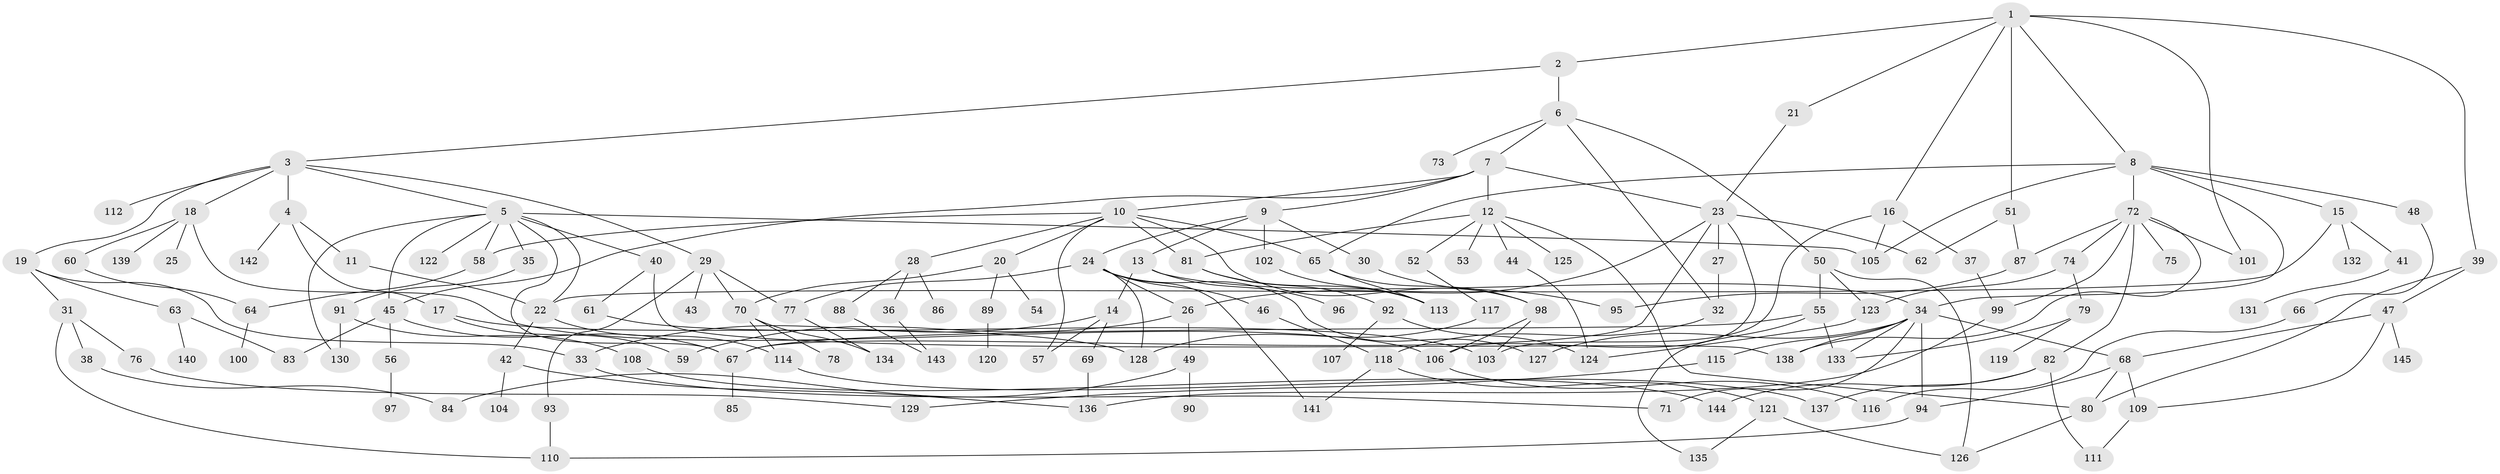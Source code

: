 // Generated by graph-tools (version 1.1) at 2025/01/03/09/25 03:01:02]
// undirected, 145 vertices, 213 edges
graph export_dot {
graph [start="1"]
  node [color=gray90,style=filled];
  1;
  2;
  3;
  4;
  5;
  6;
  7;
  8;
  9;
  10;
  11;
  12;
  13;
  14;
  15;
  16;
  17;
  18;
  19;
  20;
  21;
  22;
  23;
  24;
  25;
  26;
  27;
  28;
  29;
  30;
  31;
  32;
  33;
  34;
  35;
  36;
  37;
  38;
  39;
  40;
  41;
  42;
  43;
  44;
  45;
  46;
  47;
  48;
  49;
  50;
  51;
  52;
  53;
  54;
  55;
  56;
  57;
  58;
  59;
  60;
  61;
  62;
  63;
  64;
  65;
  66;
  67;
  68;
  69;
  70;
  71;
  72;
  73;
  74;
  75;
  76;
  77;
  78;
  79;
  80;
  81;
  82;
  83;
  84;
  85;
  86;
  87;
  88;
  89;
  90;
  91;
  92;
  93;
  94;
  95;
  96;
  97;
  98;
  99;
  100;
  101;
  102;
  103;
  104;
  105;
  106;
  107;
  108;
  109;
  110;
  111;
  112;
  113;
  114;
  115;
  116;
  117;
  118;
  119;
  120;
  121;
  122;
  123;
  124;
  125;
  126;
  127;
  128;
  129;
  130;
  131;
  132;
  133;
  134;
  135;
  136;
  137;
  138;
  139;
  140;
  141;
  142;
  143;
  144;
  145;
  1 -- 2;
  1 -- 8;
  1 -- 16;
  1 -- 21;
  1 -- 39;
  1 -- 51;
  1 -- 101;
  2 -- 3;
  2 -- 6;
  3 -- 4;
  3 -- 5;
  3 -- 18;
  3 -- 19;
  3 -- 29;
  3 -- 112;
  4 -- 11;
  4 -- 17;
  4 -- 142;
  5 -- 35;
  5 -- 40;
  5 -- 45;
  5 -- 122;
  5 -- 130;
  5 -- 105;
  5 -- 58;
  5 -- 67;
  5 -- 22;
  6 -- 7;
  6 -- 32;
  6 -- 50;
  6 -- 73;
  7 -- 9;
  7 -- 10;
  7 -- 12;
  7 -- 23;
  7 -- 45;
  8 -- 15;
  8 -- 48;
  8 -- 65;
  8 -- 72;
  8 -- 105;
  8 -- 34;
  9 -- 13;
  9 -- 24;
  9 -- 30;
  9 -- 102;
  10 -- 20;
  10 -- 28;
  10 -- 58;
  10 -- 57;
  10 -- 81;
  10 -- 98;
  10 -- 65;
  11 -- 22;
  12 -- 44;
  12 -- 52;
  12 -- 53;
  12 -- 80;
  12 -- 81;
  12 -- 125;
  13 -- 14;
  13 -- 34;
  13 -- 96;
  14 -- 57;
  14 -- 69;
  14 -- 33;
  15 -- 22;
  15 -- 41;
  15 -- 132;
  16 -- 37;
  16 -- 103;
  16 -- 105;
  17 -- 59;
  17 -- 128;
  18 -- 25;
  18 -- 60;
  18 -- 139;
  18 -- 106;
  19 -- 31;
  19 -- 33;
  19 -- 63;
  20 -- 54;
  20 -- 89;
  20 -- 70;
  21 -- 23;
  22 -- 42;
  22 -- 114;
  23 -- 27;
  23 -- 106;
  23 -- 62;
  23 -- 67;
  23 -- 26;
  24 -- 26;
  24 -- 46;
  24 -- 127;
  24 -- 141;
  24 -- 128;
  24 -- 77;
  26 -- 49;
  26 -- 59;
  27 -- 32;
  28 -- 36;
  28 -- 86;
  28 -- 88;
  29 -- 43;
  29 -- 70;
  29 -- 77;
  29 -- 93;
  30 -- 95;
  31 -- 38;
  31 -- 76;
  31 -- 110;
  32 -- 118;
  33 -- 71;
  34 -- 68;
  34 -- 115;
  34 -- 133;
  34 -- 138;
  34 -- 94;
  34 -- 71;
  34 -- 127;
  35 -- 91;
  36 -- 143;
  37 -- 99;
  38 -- 84;
  39 -- 47;
  39 -- 80;
  40 -- 61;
  40 -- 138;
  41 -- 131;
  42 -- 104;
  42 -- 136;
  44 -- 124;
  45 -- 56;
  45 -- 67;
  45 -- 83;
  46 -- 118;
  47 -- 109;
  47 -- 145;
  47 -- 68;
  48 -- 66;
  49 -- 90;
  49 -- 84;
  50 -- 55;
  50 -- 123;
  50 -- 126;
  51 -- 62;
  51 -- 87;
  52 -- 117;
  55 -- 135;
  55 -- 133;
  55 -- 67;
  56 -- 97;
  58 -- 64;
  60 -- 64;
  61 -- 103;
  63 -- 140;
  63 -- 83;
  64 -- 100;
  65 -- 98;
  65 -- 113;
  66 -- 116;
  67 -- 85;
  68 -- 94;
  68 -- 109;
  68 -- 80;
  69 -- 136;
  70 -- 78;
  70 -- 114;
  70 -- 134;
  72 -- 74;
  72 -- 75;
  72 -- 82;
  72 -- 87;
  72 -- 99;
  72 -- 101;
  72 -- 138;
  74 -- 79;
  74 -- 123;
  76 -- 129;
  77 -- 134;
  79 -- 119;
  79 -- 133;
  80 -- 126;
  81 -- 92;
  81 -- 113;
  82 -- 111;
  82 -- 137;
  82 -- 144;
  87 -- 95;
  88 -- 143;
  89 -- 120;
  91 -- 108;
  91 -- 130;
  92 -- 107;
  92 -- 124;
  93 -- 110;
  94 -- 110;
  98 -- 106;
  98 -- 103;
  99 -- 136;
  102 -- 113;
  106 -- 116;
  108 -- 144;
  109 -- 111;
  114 -- 137;
  115 -- 129;
  117 -- 128;
  118 -- 121;
  118 -- 141;
  121 -- 126;
  121 -- 135;
  123 -- 124;
}
